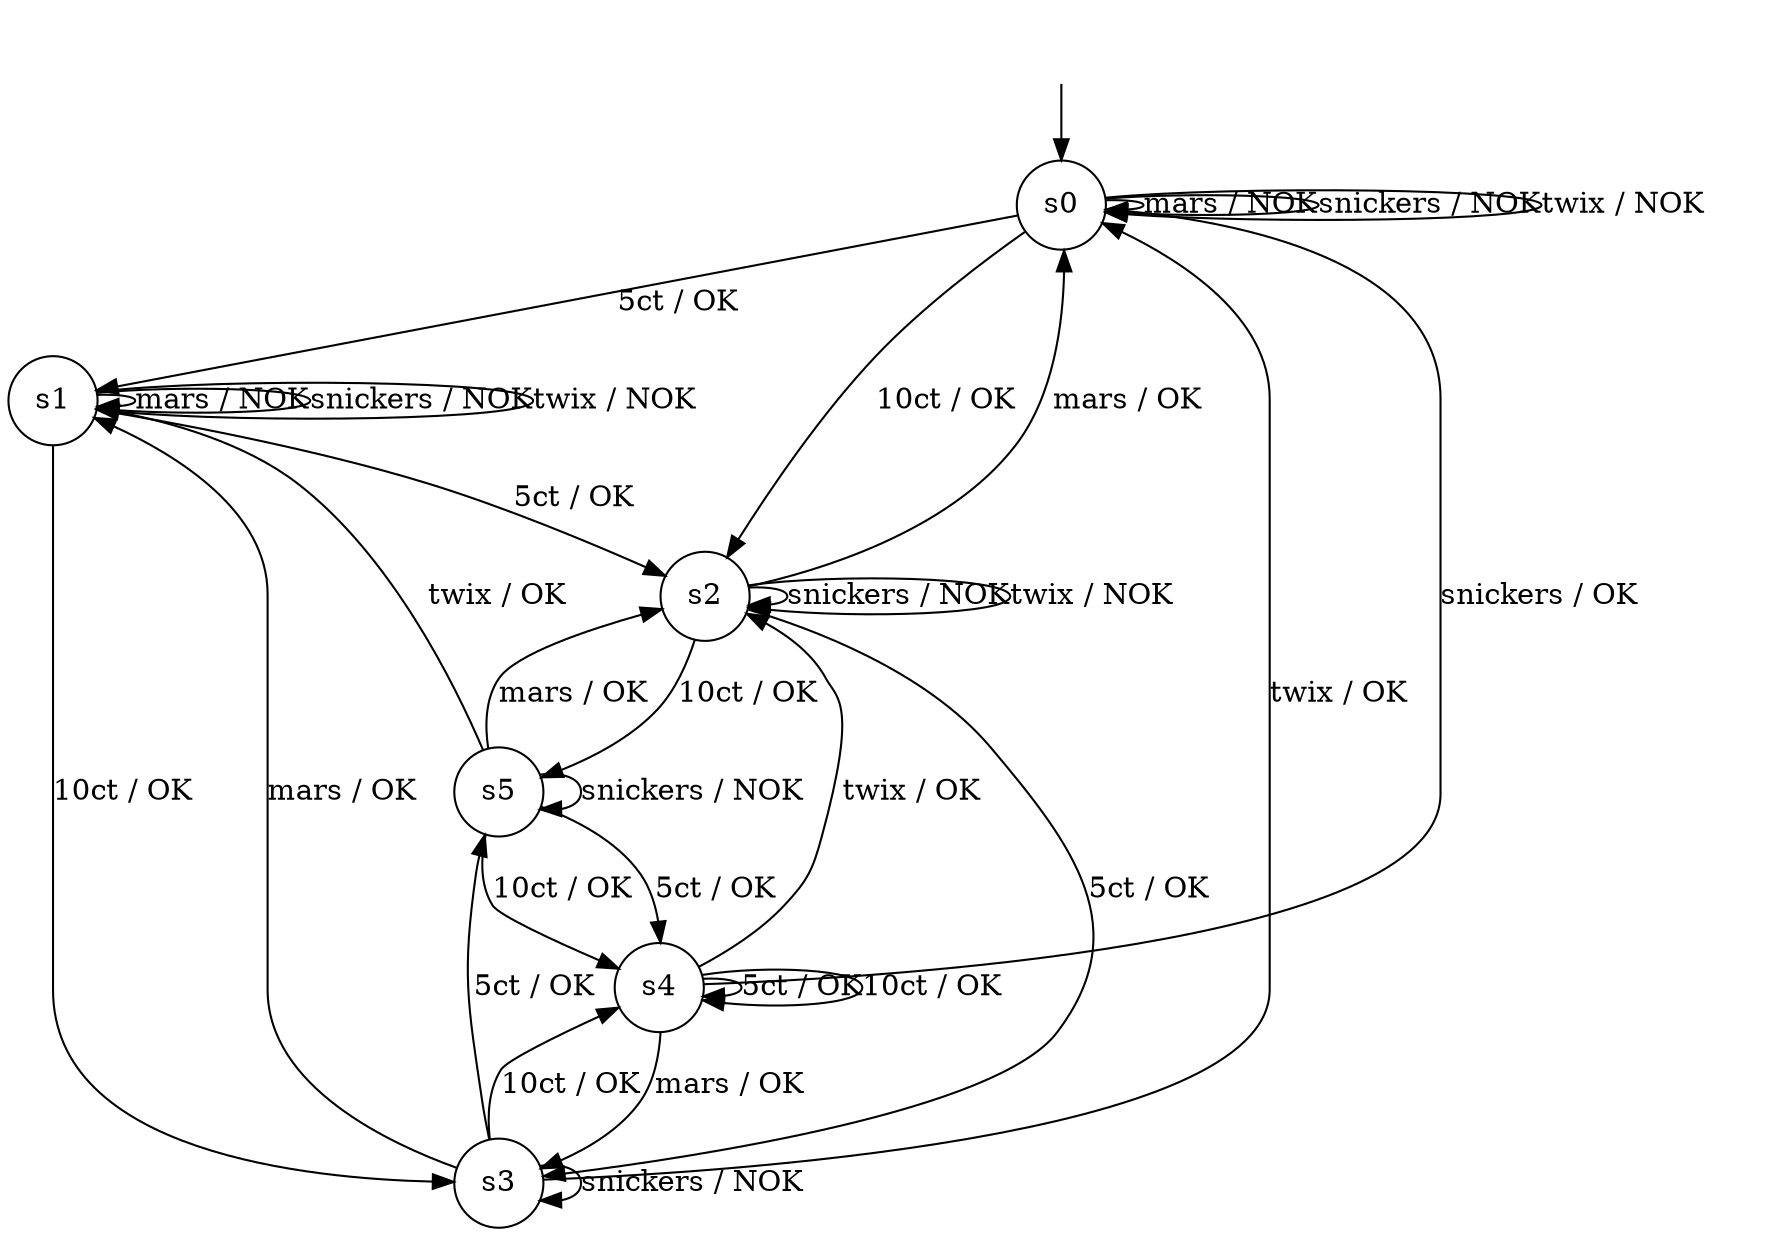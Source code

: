 digraph g {
__start0 [label="" shape="none"];

	s0 [shape="circle" label="s0"];
	s1 [shape="circle" label="s1"];
	s2 [shape="circle" label="s2"];
	s3 [shape="circle" label="s3"];
	s4 [shape="circle" label="s4"];
	s5 [shape="circle" label="s5"];
	s0 -> s1 [label="5ct / OK"];
	s0 -> s2 [label="10ct / OK"];
	s0 -> s0 [label="mars / NOK"];
	s0 -> s0 [label="snickers / NOK"];
	s0 -> s0 [label="twix / NOK"];
	s1 -> s2 [label="5ct / OK"];
	s1 -> s3 [label="10ct / OK"];
	s1 -> s1 [label="mars / NOK"];
	s1 -> s1 [label="snickers / NOK"];
	s1 -> s1 [label="twix / NOK"];
	s2 -> s3 [label="5ct / OK"];
	s2 -> s5 [label="10ct / OK"];
	s2 -> s0 [label="mars / OK"];
	s2 -> s2 [label="snickers / NOK"];
	s2 -> s2 [label="twix / NOK"];
	s3 -> s5 [label="5ct / OK"];
	s3 -> s4 [label="10ct / OK"];
	s3 -> s1 [label="mars / OK"];
	s3 -> s3 [label="snickers / NOK"];
	s3 -> s0 [label="twix / OK"];
	s4 -> s4 [label="5ct / OK"];
	s4 -> s4 [label="10ct / OK"];
	s4 -> s3 [label="mars / OK"];
	s4 -> s0 [label="snickers / OK"];
	s4 -> s2 [label="twix / OK"];
	s5 -> s4 [label="5ct / OK"];
	s5 -> s4 [label="10ct / OK"];
	s5 -> s2 [label="mars / OK"];
	s5 -> s5 [label="snickers / NOK"];
	s5 -> s1 [label="twix / OK"];

__start0 -> s0;
}
